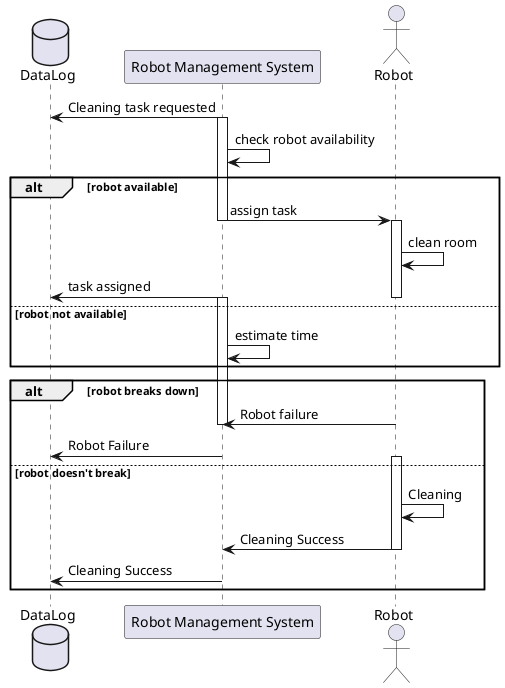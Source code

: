 @startuml Data_Log

database DataLog as DL
participant "Robot Management System" as RMS
actor Robot

RMS -> DL: Cleaning task requested

activate RMS
RMS -> RMS: check robot availability

alt robot available
RMS -> Robot: assign task
deactivate RMS
activate Robot
Robot -> Robot: clean room
RMS -> DL: task assigned
deactivate Robot

else robot not available

activate RMS
RMS -> RMS: estimate time
end

alt robot breaks down
Robot -> RMS: Robot failure
deactivate RMS
RMS -> DL: Robot Failure

activate Robot
else robot doesn't break
Robot -> Robot: Cleaning
Robot -> RMS: Cleaning Success
deactivate Robot
RMS -> DL: Cleaning Success
end
@enduml Data_Log
